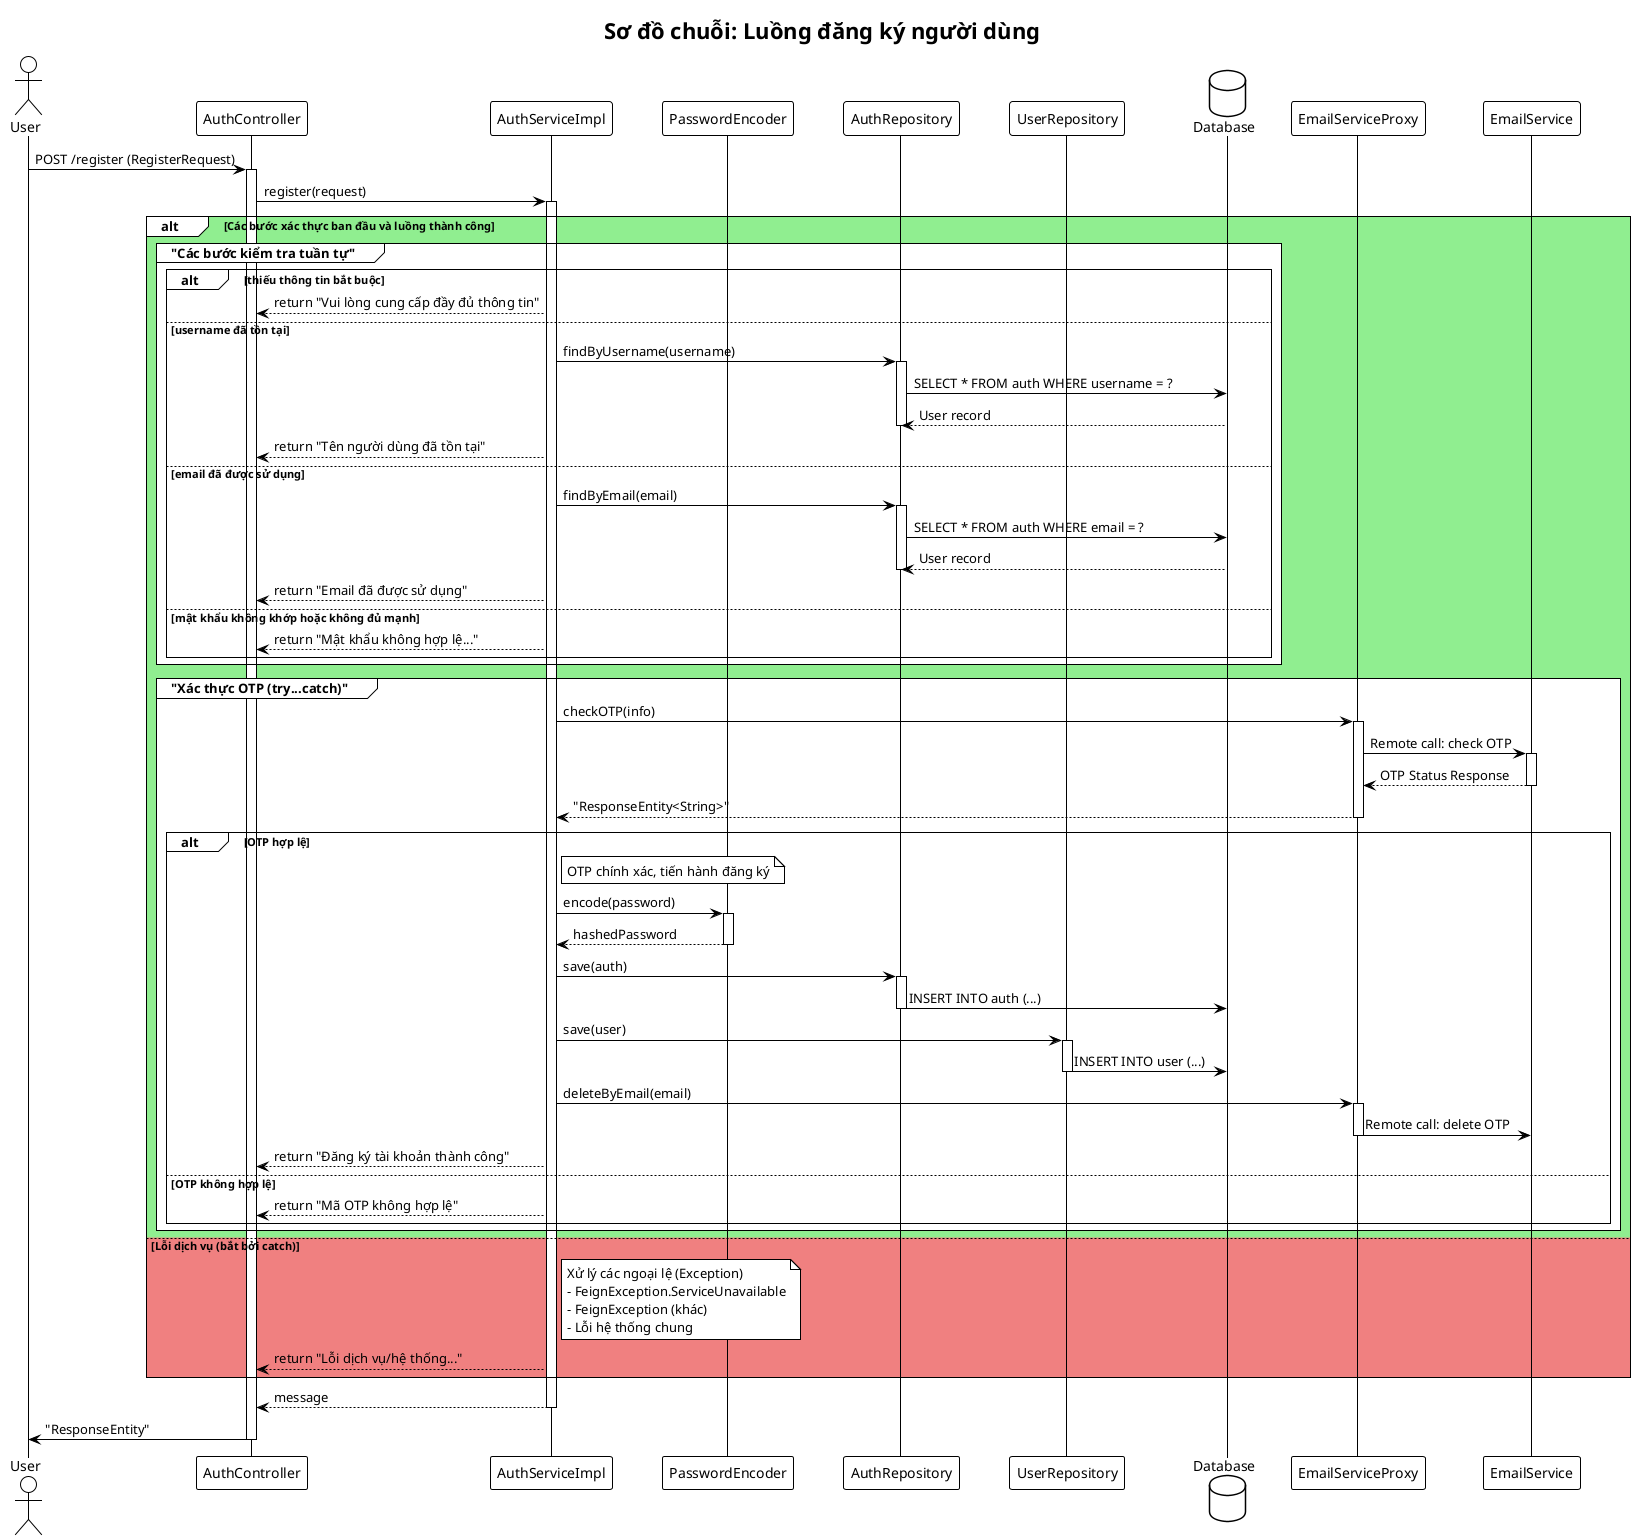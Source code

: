 @startuml
!theme plain
title Sơ đồ chuỗi: Luồng đăng ký người dùng

actor "User" as Client
participant "AuthController" as Controller
participant "AuthServiceImpl" as Service
participant "PasswordEncoder" as Encoder
participant "AuthRepository" as AuthRepo
participant "UserRepository" as UserRepo
database "Database" as DB
participant "EmailServiceProxy" as EmailProxy
participant "EmailService" as EmailSvc

skinparam ParticipantPadding 20
skinparam BoxPadding 10

Client -> Controller: POST /register (RegisterRequest)
activate Controller

Controller -> Service: register(request)
activate Service

alt #LightGreen Các bước xác thực ban đầu và luồng thành công
    group "Các bước kiểm tra tuần tự"
        alt thiếu thông tin bắt buộc
            Service --> Controller: return "Vui lòng cung cấp đầy đủ thông tin"
        else username đã tồn tại
            Service -> AuthRepo: findByUsername(username)
            activate AuthRepo
            AuthRepo -> DB: SELECT * FROM auth WHERE username = ?
            DB --> AuthRepo: User record
            deactivate AuthRepo
            Service --> Controller: return "Tên người dùng đã tồn tại"
        else email đã được sử dụng
            Service -> AuthRepo: findByEmail(email)
            activate AuthRepo
            AuthRepo -> DB: SELECT * FROM auth WHERE email = ?
            DB --> AuthRepo: User record
            deactivate AuthRepo
            Service --> Controller: return "Email đã được sử dụng"
        else mật khẩu không khớp hoặc không đủ mạnh
            Service --> Controller: return "Mật khẩu không hợp lệ..."
        end
    end

    group "Xác thực OTP (try...catch)"
        Service -> EmailProxy: checkOTP(info)
        activate EmailProxy
        EmailProxy -> EmailSvc: Remote call: check OTP
        activate EmailSvc
        EmailSvc --> EmailProxy: OTP Status Response
        deactivate EmailSvc
        EmailProxy --> Service: "ResponseEntity<String>"
        deactivate EmailProxy

        alt OTP hợp lệ
            note right of Service: OTP chính xác, tiến hành đăng ký

            Service -> Encoder: encode(password)
            activate Encoder
            Encoder --> Service: hashedPassword
            deactivate Encoder

            Service -> AuthRepo: save(auth)
            activate AuthRepo
            AuthRepo -> DB: INSERT INTO auth (...)
            deactivate AuthRepo

            Service -> UserRepo: save(user)
            activate UserRepo
            UserRepo -> DB: INSERT INTO user (...)
            deactivate UserRepo

            Service -> EmailProxy: deleteByEmail(email)
            activate EmailProxy
            EmailProxy -> EmailSvc: Remote call: delete OTP
            deactivate EmailProxy

            Service --> Controller: return "Đăng ký tài khoản thành công"

        else OTP không hợp lệ
             Service --> Controller: return "Mã OTP không hợp lệ"
        end
    end
else #LightCoral Lỗi dịch vụ (bắt bởi catch)
    note right of Service
        Xử lý các ngoại lệ (Exception)
        - FeignException.ServiceUnavailable
        - FeignException (khác)
        - Lỗi hệ thống chung
    end note
    Service --> Controller: return "Lỗi dịch vụ/hệ thống..."
end

Service --> Controller: message
deactivate Service
Controller -> Client: "ResponseEntity"
deactivate Controller

@enduml